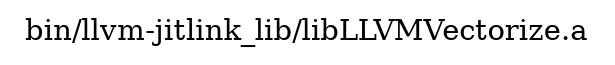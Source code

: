 digraph "bin/llvm-jitlink_lib/libLLVMVectorize.a" {
	label="bin/llvm-jitlink_lib/libLLVMVectorize.a";
	rankdir=LR;

}
